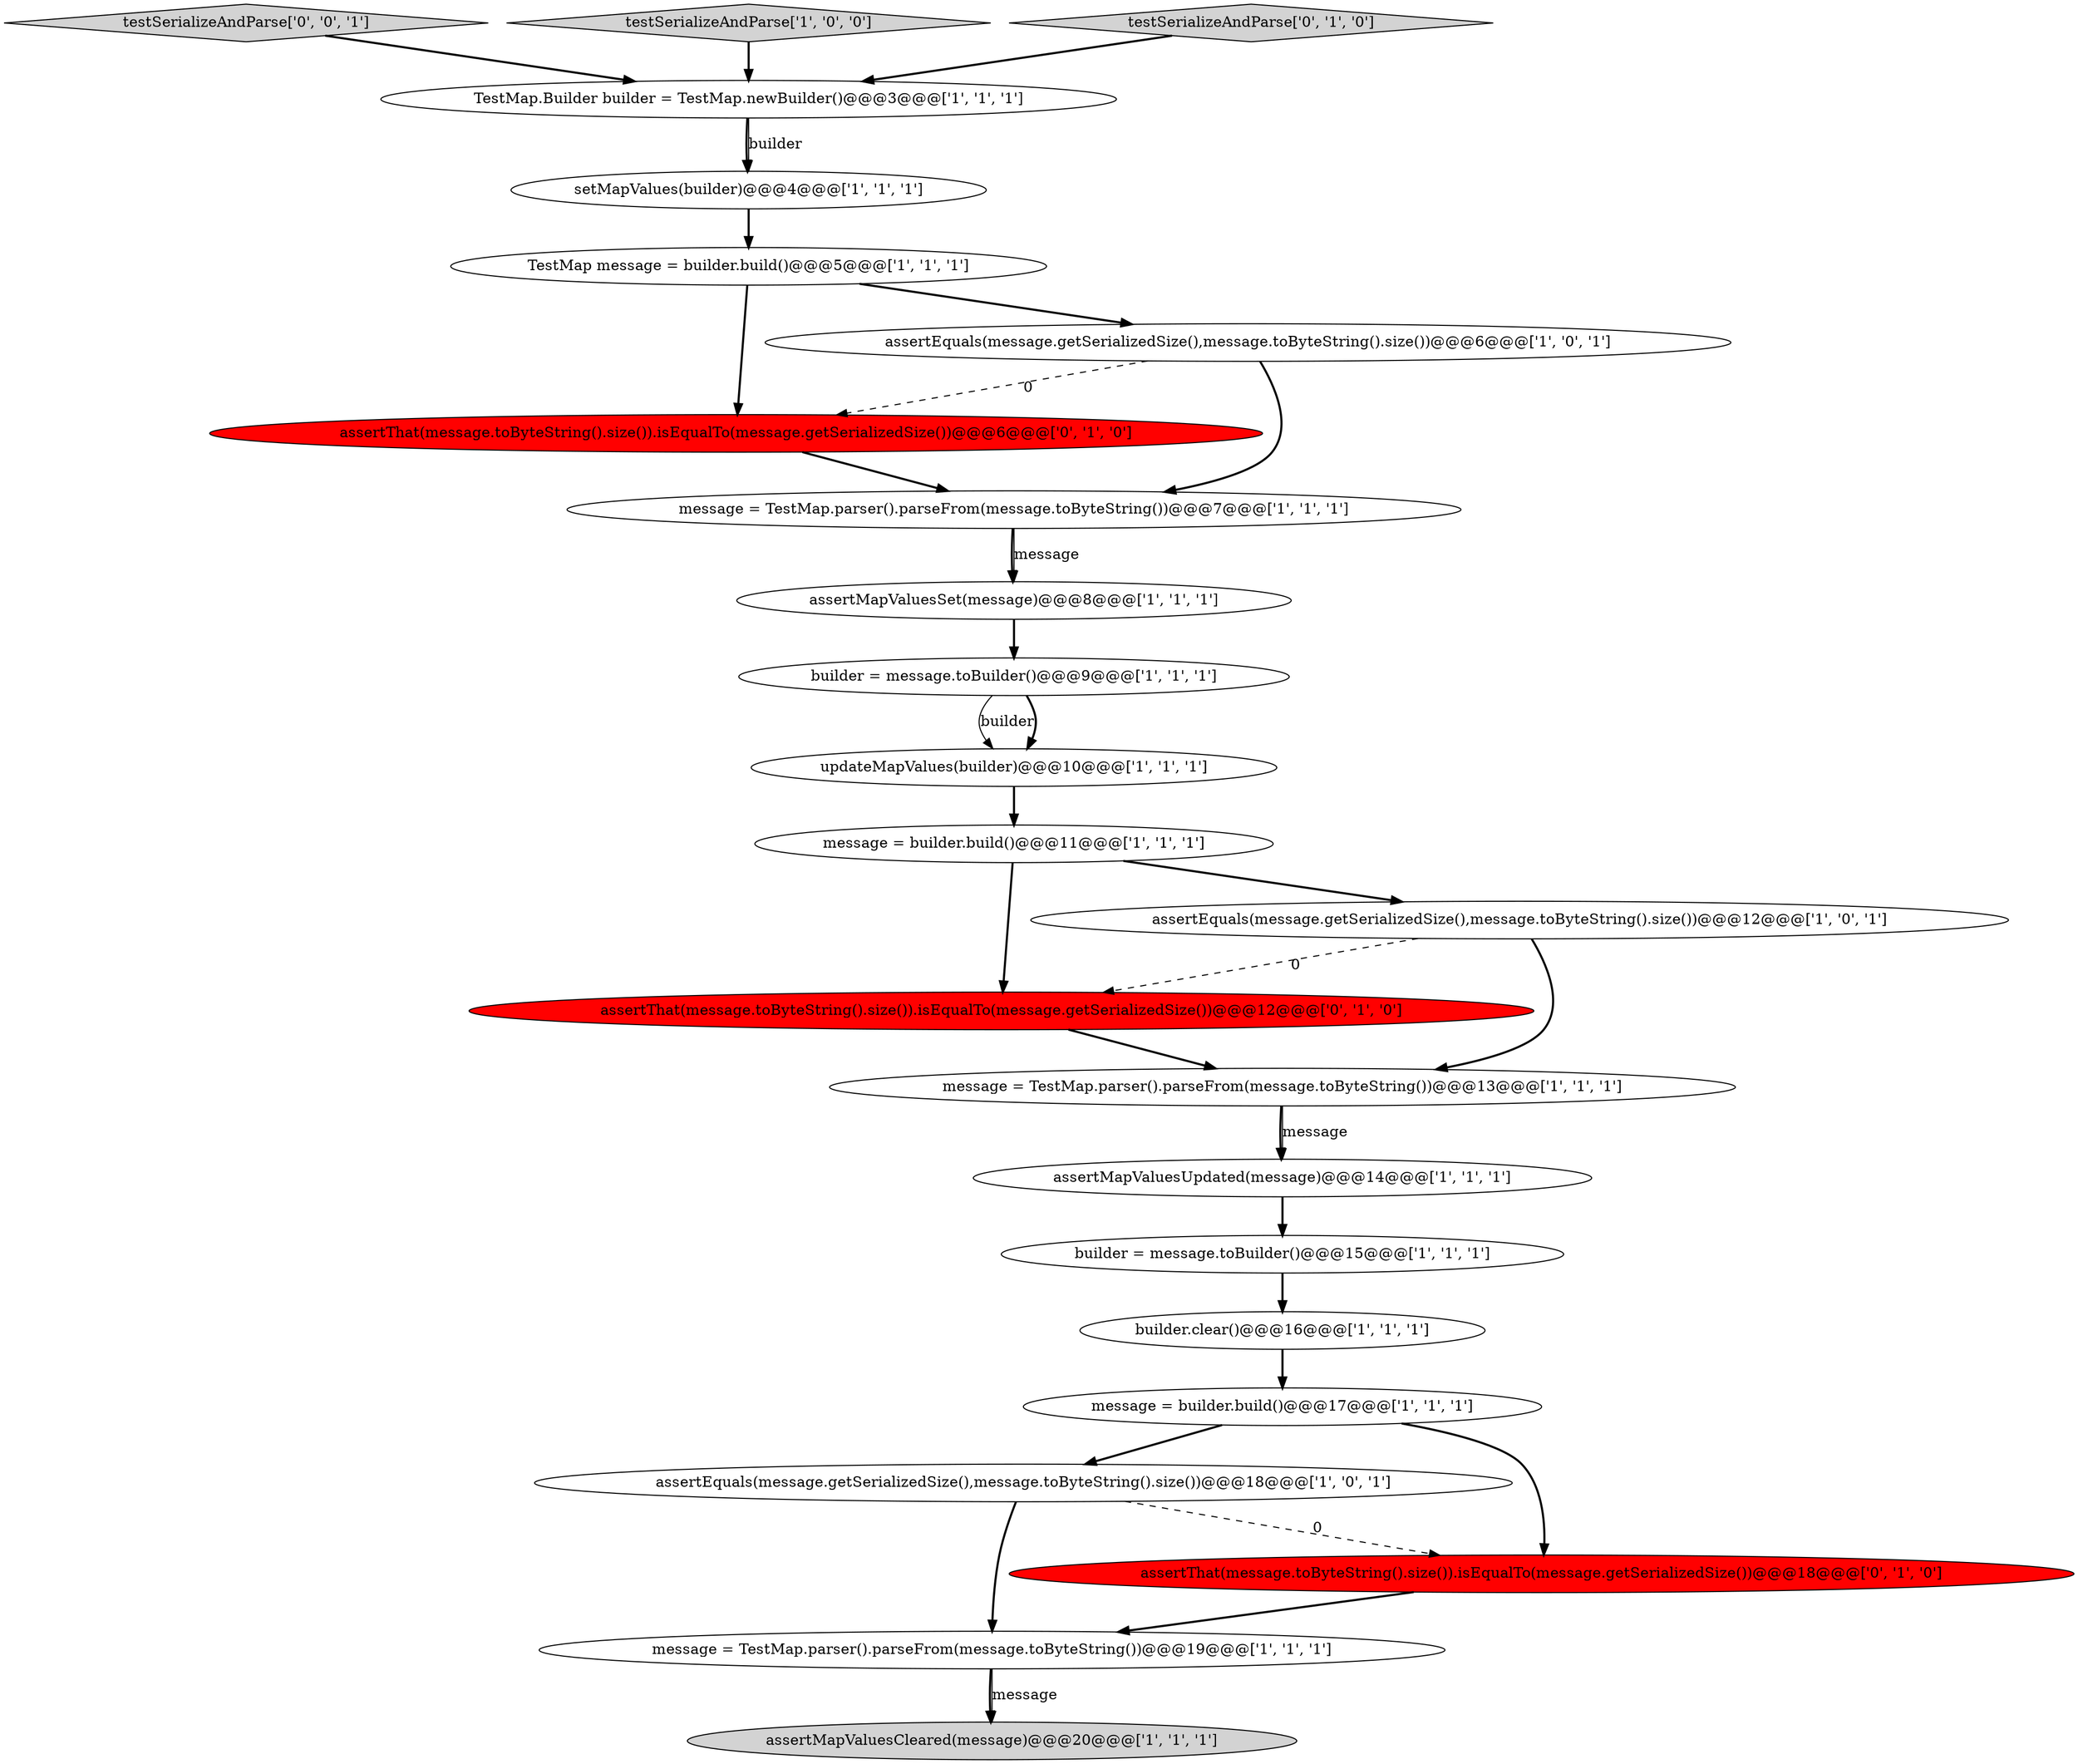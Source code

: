 digraph {
5 [style = filled, label = "updateMapValues(builder)@@@10@@@['1', '1', '1']", fillcolor = white, shape = ellipse image = "AAA0AAABBB1BBB"];
9 [style = filled, label = "message = builder.build()@@@11@@@['1', '1', '1']", fillcolor = white, shape = ellipse image = "AAA0AAABBB1BBB"];
4 [style = filled, label = "builder = message.toBuilder()@@@15@@@['1', '1', '1']", fillcolor = white, shape = ellipse image = "AAA0AAABBB1BBB"];
1 [style = filled, label = "assertEquals(message.getSerializedSize(),message.toByteString().size())@@@18@@@['1', '0', '1']", fillcolor = white, shape = ellipse image = "AAA0AAABBB1BBB"];
14 [style = filled, label = "setMapValues(builder)@@@4@@@['1', '1', '1']", fillcolor = white, shape = ellipse image = "AAA0AAABBB1BBB"];
13 [style = filled, label = "TestMap message = builder.build()@@@5@@@['1', '1', '1']", fillcolor = white, shape = ellipse image = "AAA0AAABBB1BBB"];
10 [style = filled, label = "builder.clear()@@@16@@@['1', '1', '1']", fillcolor = white, shape = ellipse image = "AAA0AAABBB1BBB"];
23 [style = filled, label = "testSerializeAndParse['0', '0', '1']", fillcolor = lightgray, shape = diamond image = "AAA0AAABBB3BBB"];
11 [style = filled, label = "assertMapValuesCleared(message)@@@20@@@['1', '1', '1']", fillcolor = lightgray, shape = ellipse image = "AAA0AAABBB1BBB"];
22 [style = filled, label = "assertThat(message.toByteString().size()).isEqualTo(message.getSerializedSize())@@@6@@@['0', '1', '0']", fillcolor = red, shape = ellipse image = "AAA1AAABBB2BBB"];
15 [style = filled, label = "testSerializeAndParse['1', '0', '0']", fillcolor = lightgray, shape = diamond image = "AAA0AAABBB1BBB"];
19 [style = filled, label = "assertThat(message.toByteString().size()).isEqualTo(message.getSerializedSize())@@@12@@@['0', '1', '0']", fillcolor = red, shape = ellipse image = "AAA1AAABBB2BBB"];
8 [style = filled, label = "assertEquals(message.getSerializedSize(),message.toByteString().size())@@@12@@@['1', '0', '1']", fillcolor = white, shape = ellipse image = "AAA0AAABBB1BBB"];
3 [style = filled, label = "message = TestMap.parser().parseFrom(message.toByteString())@@@7@@@['1', '1', '1']", fillcolor = white, shape = ellipse image = "AAA0AAABBB1BBB"];
21 [style = filled, label = "assertThat(message.toByteString().size()).isEqualTo(message.getSerializedSize())@@@18@@@['0', '1', '0']", fillcolor = red, shape = ellipse image = "AAA1AAABBB2BBB"];
2 [style = filled, label = "assertEquals(message.getSerializedSize(),message.toByteString().size())@@@6@@@['1', '0', '1']", fillcolor = white, shape = ellipse image = "AAA0AAABBB1BBB"];
18 [style = filled, label = "assertMapValuesSet(message)@@@8@@@['1', '1', '1']", fillcolor = white, shape = ellipse image = "AAA0AAABBB1BBB"];
16 [style = filled, label = "assertMapValuesUpdated(message)@@@14@@@['1', '1', '1']", fillcolor = white, shape = ellipse image = "AAA0AAABBB1BBB"];
0 [style = filled, label = "message = TestMap.parser().parseFrom(message.toByteString())@@@13@@@['1', '1', '1']", fillcolor = white, shape = ellipse image = "AAA0AAABBB1BBB"];
12 [style = filled, label = "message = TestMap.parser().parseFrom(message.toByteString())@@@19@@@['1', '1', '1']", fillcolor = white, shape = ellipse image = "AAA0AAABBB1BBB"];
17 [style = filled, label = "TestMap.Builder builder = TestMap.newBuilder()@@@3@@@['1', '1', '1']", fillcolor = white, shape = ellipse image = "AAA0AAABBB1BBB"];
20 [style = filled, label = "testSerializeAndParse['0', '1', '0']", fillcolor = lightgray, shape = diamond image = "AAA0AAABBB2BBB"];
7 [style = filled, label = "builder = message.toBuilder()@@@9@@@['1', '1', '1']", fillcolor = white, shape = ellipse image = "AAA0AAABBB1BBB"];
6 [style = filled, label = "message = builder.build()@@@17@@@['1', '1', '1']", fillcolor = white, shape = ellipse image = "AAA0AAABBB1BBB"];
4->10 [style = bold, label=""];
8->19 [style = dashed, label="0"];
0->16 [style = bold, label=""];
20->17 [style = bold, label=""];
5->9 [style = bold, label=""];
6->21 [style = bold, label=""];
7->5 [style = solid, label="builder"];
2->3 [style = bold, label=""];
12->11 [style = bold, label=""];
1->21 [style = dashed, label="0"];
9->8 [style = bold, label=""];
10->6 [style = bold, label=""];
19->0 [style = bold, label=""];
3->18 [style = bold, label=""];
21->12 [style = bold, label=""];
8->0 [style = bold, label=""];
22->3 [style = bold, label=""];
6->1 [style = bold, label=""];
15->17 [style = bold, label=""];
7->5 [style = bold, label=""];
0->16 [style = solid, label="message"];
17->14 [style = bold, label=""];
12->11 [style = solid, label="message"];
17->14 [style = solid, label="builder"];
1->12 [style = bold, label=""];
3->18 [style = solid, label="message"];
9->19 [style = bold, label=""];
23->17 [style = bold, label=""];
13->22 [style = bold, label=""];
14->13 [style = bold, label=""];
16->4 [style = bold, label=""];
18->7 [style = bold, label=""];
2->22 [style = dashed, label="0"];
13->2 [style = bold, label=""];
}
